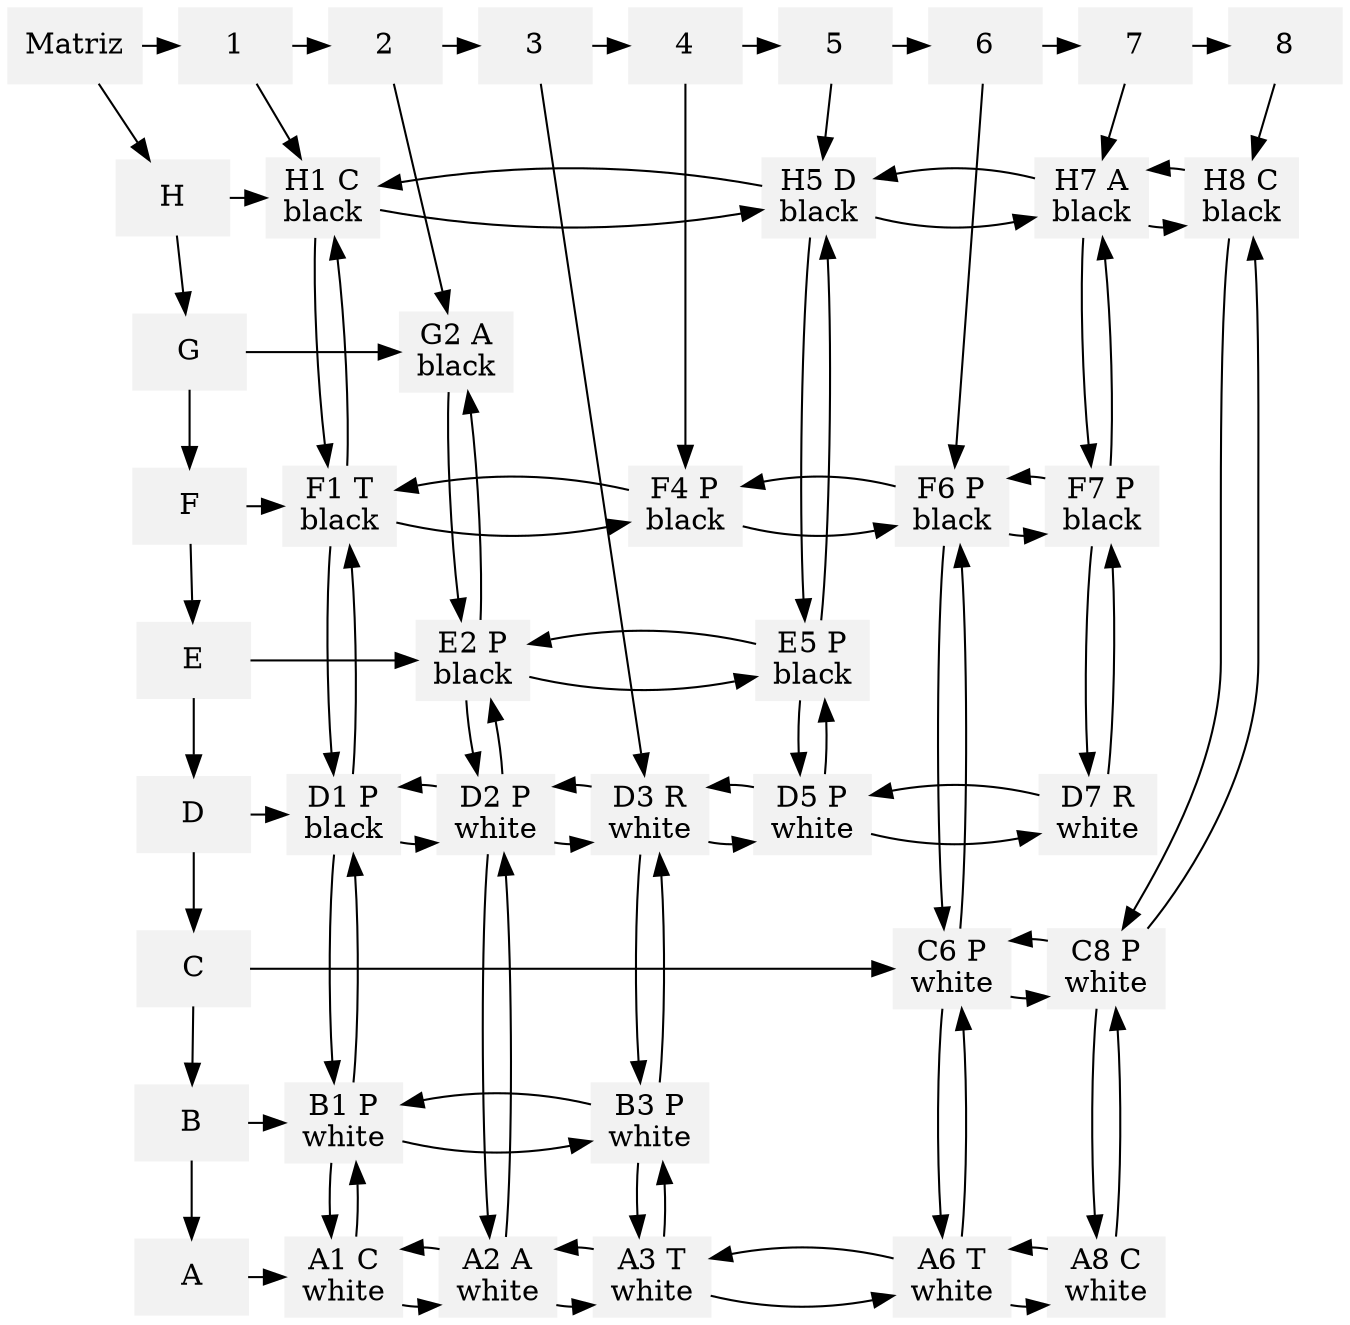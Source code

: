 digraph matriz{
	node[shape=box, style=filled, color=Gray95];
	edge[color=black]; 
	rankdir=UD;

	{rank=min;"Matriz";"1";"2";"3";"4";"5";"6";"7";"8";};

	{rank=same;"H";"H1 C\nblack";"H5 D\nblack";"H7 A\nblack";"H8 C\nblack";};
	{rank=same;"G";"G2 A\nblack";};
	{rank=same;"F";"F1 T\nblack";"F4 P\nblack";"F6 P\nblack";"F7 P\nblack";};
	{rank=same;"E";"E2 P\nblack";"E5 P\nblack";};
	{rank=same;"D";"D1 P\nblack";"D2 P\nwhite";"D3 R\nwhite";"D5 P\nwhite";"D7 R\nwhite";};
	{rank=same;"C";"C6 P\nwhite";"C8 P\nwhite";};
	{rank=same;"B";"B1 P\nwhite";"B3 P\nwhite";};
	{rank=same;"A";"A1 C\nwhite";"A2 A\nwhite";"A3 T\nwhite";"A6 T\nwhite";"A8 C\nwhite";};

	"H"->"H1 C\nblack";
	"G"->"G2 A\nblack";
	"F"->"F1 T\nblack";
	"E"->"E2 P\nblack";
	"D"->"D1 P\nblack";
	"C"->"C6 P\nwhite";
	"B"->"B1 P\nwhite";
	"A"->"A1 C\nwhite";
	"1"->"H1 C\nblack";
	"2"->"G2 A\nblack";
	"3"->"D3 R\nwhite";
	"4"->"F4 P\nblack";
	"5"->"H5 D\nblack";
	"6"->"F6 P\nblack";
	"7"->"H7 A\nblack";
	"8"->"H8 C\nblack";

	"H1 C\nblack"->"H5 D\nblack"
	"H5 D\nblack"->"H1 C\nblack"
	"H5 D\nblack"->"H7 A\nblack"
	"H7 A\nblack"->"H5 D\nblack"
	"H7 A\nblack"->"H8 C\nblack"
	"H8 C\nblack"->"H7 A\nblack"
	"F1 T\nblack"->"F4 P\nblack"
	"F4 P\nblack"->"F1 T\nblack"
	"F4 P\nblack"->"F6 P\nblack"
	"F6 P\nblack"->"F4 P\nblack"
	"F6 P\nblack"->"F7 P\nblack"
	"F7 P\nblack"->"F6 P\nblack"
	"E2 P\nblack"->"E5 P\nblack"
	"E5 P\nblack"->"E2 P\nblack"
	"D1 P\nblack"->"D2 P\nwhite"
	"D2 P\nwhite"->"D1 P\nblack"
	"D2 P\nwhite"->"D3 R\nwhite"
	"D3 R\nwhite"->"D2 P\nwhite"
	"D3 R\nwhite"->"D5 P\nwhite"
	"D5 P\nwhite"->"D3 R\nwhite"
	"D5 P\nwhite"->"D7 R\nwhite"
	"D7 R\nwhite"->"D5 P\nwhite"
	"C6 P\nwhite"->"C8 P\nwhite"
	"C8 P\nwhite"->"C6 P\nwhite"
	"B1 P\nwhite"->"B3 P\nwhite"
	"B3 P\nwhite"->"B1 P\nwhite"
	"A1 C\nwhite"->"A2 A\nwhite"
	"A2 A\nwhite"->"A1 C\nwhite"
	"A2 A\nwhite"->"A3 T\nwhite"
	"A3 T\nwhite"->"A2 A\nwhite"
	"A3 T\nwhite"->"A6 T\nwhite"
	"A6 T\nwhite"->"A3 T\nwhite"
	"A6 T\nwhite"->"A8 C\nwhite"
	"A8 C\nwhite"->"A6 T\nwhite"

	"H1 C\nblack"->"F1 T\nblack"
	"F1 T\nblack"->"H1 C\nblack"
	"F1 T\nblack"->"D1 P\nblack"
	"D1 P\nblack"->"F1 T\nblack"
	"D1 P\nblack"->"B1 P\nwhite"
	"B1 P\nwhite"->"D1 P\nblack"
	"B1 P\nwhite"->"A1 C\nwhite"
	"A1 C\nwhite"->"B1 P\nwhite"
	"G2 A\nblack"->"E2 P\nblack"
	"E2 P\nblack"->"G2 A\nblack"
	"E2 P\nblack"->"D2 P\nwhite"
	"D2 P\nwhite"->"E2 P\nblack"
	"D2 P\nwhite"->"A2 A\nwhite"
	"A2 A\nwhite"->"D2 P\nwhite"
	"D3 R\nwhite"->"B3 P\nwhite"
	"B3 P\nwhite"->"D3 R\nwhite"
	"B3 P\nwhite"->"A3 T\nwhite"
	"A3 T\nwhite"->"B3 P\nwhite"
	"H5 D\nblack"->"E5 P\nblack"
	"E5 P\nblack"->"H5 D\nblack"
	"E5 P\nblack"->"D5 P\nwhite"
	"D5 P\nwhite"->"E5 P\nblack"
	"F6 P\nblack"->"C6 P\nwhite"
	"C6 P\nwhite"->"F6 P\nblack"
	"C6 P\nwhite"->"A6 T\nwhite"
	"A6 T\nwhite"->"C6 P\nwhite"
	"H7 A\nblack"->"F7 P\nblack"
	"F7 P\nblack"->"H7 A\nblack"
	"F7 P\nblack"->"D7 R\nwhite"
	"D7 R\nwhite"->"F7 P\nblack"
	"H8 C\nblack"->"C8 P\nwhite"
	"C8 P\nwhite"->"H8 C\nblack"
	"C8 P\nwhite"->"A8 C\nwhite"
	"A8 C\nwhite"->"C8 P\nwhite"

	"Matriz"->"1";
	"1"->"2";
	"2"->"3";
	"3"->"4";
	"4"->"5";
	"5"->"6";
	"6"->"7";
	"7"->"8";

	"Matriz"->"H"[rankdir=UD];
	"H"->"G"[rankdir=UD];
	"G"->"F"[rankdir=UD];
	"F"->"E"[rankdir=UD];
	"E"->"D"[rankdir=UD];
	"D"->"C"[rankdir=UD];
	"C"->"B"[rankdir=UD];
	"B"->"A"[rankdir=UD];
}
